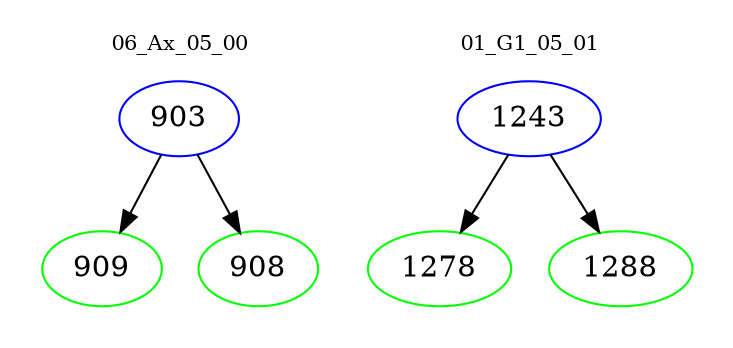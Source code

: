 digraph{
subgraph cluster_0 {
color = white
label = "06_Ax_05_00";
fontsize=10;
T0_903 [label="903", color="blue"]
T0_903 -> T0_909 [color="black"]
T0_909 [label="909", color="green"]
T0_903 -> T0_908 [color="black"]
T0_908 [label="908", color="green"]
}
subgraph cluster_1 {
color = white
label = "01_G1_05_01";
fontsize=10;
T1_1243 [label="1243", color="blue"]
T1_1243 -> T1_1278 [color="black"]
T1_1278 [label="1278", color="green"]
T1_1243 -> T1_1288 [color="black"]
T1_1288 [label="1288", color="green"]
}
}
